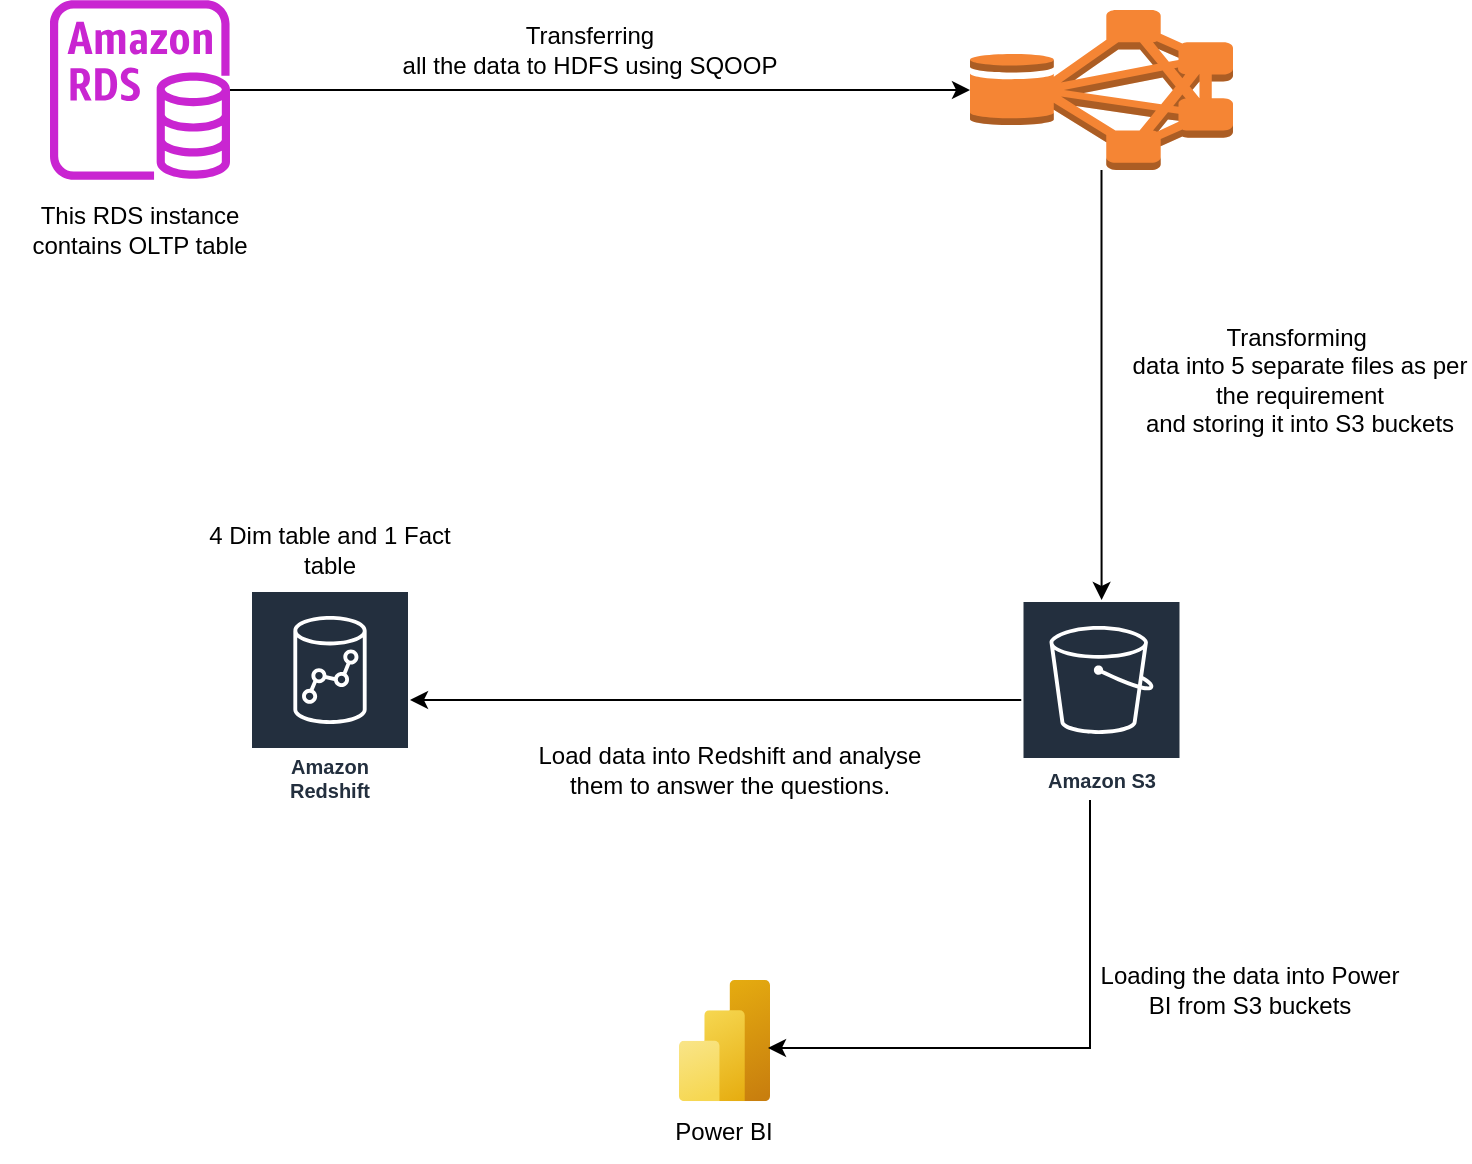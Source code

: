 <mxfile version="23.1.1" type="github">
  <diagram name="Page-1" id="-R-Mg5HMayyMecTNn0D5">
    <mxGraphModel dx="793" dy="541" grid="1" gridSize="10" guides="1" tooltips="1" connect="1" arrows="1" fold="1" page="1" pageScale="1" pageWidth="827" pageHeight="1169" math="0" shadow="0">
      <root>
        <mxCell id="0" />
        <mxCell id="1" parent="0" />
        <mxCell id="T4pXBcKUDXkZwERdHQrP-1" value="" style="sketch=0;outlineConnect=0;fontColor=#232F3E;gradientColor=none;fillColor=#C925D1;strokeColor=none;dashed=0;verticalLabelPosition=bottom;verticalAlign=top;align=center;html=1;fontSize=12;fontStyle=0;aspect=fixed;pointerEvents=1;shape=mxgraph.aws4.rds_instance;" vertex="1" parent="1">
          <mxGeometry x="100" y="140" width="90" height="90" as="geometry" />
        </mxCell>
        <mxCell id="T4pXBcKUDXkZwERdHQrP-2" value="This RDS instance contains OLTP table" style="text;strokeColor=none;align=center;fillColor=none;html=1;verticalAlign=middle;whiteSpace=wrap;rounded=0;" vertex="1" parent="1">
          <mxGeometry x="75" y="240" width="140" height="30" as="geometry" />
        </mxCell>
        <mxCell id="T4pXBcKUDXkZwERdHQrP-10" style="edgeStyle=orthogonalEdgeStyle;rounded=0;orthogonalLoop=1;jettySize=auto;html=1;" edge="1" parent="1" source="T4pXBcKUDXkZwERdHQrP-3" target="T4pXBcKUDXkZwERdHQrP-9">
          <mxGeometry relative="1" as="geometry" />
        </mxCell>
        <mxCell id="T4pXBcKUDXkZwERdHQrP-3" value="" style="outlineConnect=0;dashed=0;verticalLabelPosition=bottom;verticalAlign=top;align=center;html=1;shape=mxgraph.aws3.hdfs_cluster;fillColor=#F58534;gradientColor=none;" vertex="1" parent="1">
          <mxGeometry x="560" y="145" width="131.5" height="80" as="geometry" />
        </mxCell>
        <mxCell id="T4pXBcKUDXkZwERdHQrP-4" style="edgeStyle=orthogonalEdgeStyle;rounded=0;orthogonalLoop=1;jettySize=auto;html=1;entryX=0;entryY=0.5;entryDx=0;entryDy=0;entryPerimeter=0;" edge="1" parent="1" source="T4pXBcKUDXkZwERdHQrP-1" target="T4pXBcKUDXkZwERdHQrP-3">
          <mxGeometry relative="1" as="geometry" />
        </mxCell>
        <mxCell id="T4pXBcKUDXkZwERdHQrP-6" value="Transferring&lt;br&gt;all the data to HDFS using SQOOP&lt;br&gt;" style="text;strokeColor=none;align=center;fillColor=none;html=1;verticalAlign=middle;whiteSpace=wrap;rounded=0;" vertex="1" parent="1">
          <mxGeometry x="180" y="150" width="380" height="30" as="geometry" />
        </mxCell>
        <mxCell id="T4pXBcKUDXkZwERdHQrP-8" value="Amazon Redshift" style="sketch=0;outlineConnect=0;fontColor=#232F3E;gradientColor=none;strokeColor=#ffffff;fillColor=#232F3E;dashed=0;verticalLabelPosition=middle;verticalAlign=bottom;align=center;html=1;whiteSpace=wrap;fontSize=10;fontStyle=1;spacing=3;shape=mxgraph.aws4.productIcon;prIcon=mxgraph.aws4.redshift;" vertex="1" parent="1">
          <mxGeometry x="200" y="435" width="80" height="110" as="geometry" />
        </mxCell>
        <mxCell id="T4pXBcKUDXkZwERdHQrP-13" style="edgeStyle=orthogonalEdgeStyle;rounded=0;orthogonalLoop=1;jettySize=auto;html=1;" edge="1" parent="1" source="T4pXBcKUDXkZwERdHQrP-9" target="T4pXBcKUDXkZwERdHQrP-8">
          <mxGeometry relative="1" as="geometry" />
        </mxCell>
        <mxCell id="T4pXBcKUDXkZwERdHQrP-9" value="Amazon S3" style="sketch=0;outlineConnect=0;fontColor=#232F3E;gradientColor=none;strokeColor=#ffffff;fillColor=#232F3E;dashed=0;verticalLabelPosition=middle;verticalAlign=bottom;align=center;html=1;whiteSpace=wrap;fontSize=10;fontStyle=1;spacing=3;shape=mxgraph.aws4.productIcon;prIcon=mxgraph.aws4.s3;" vertex="1" parent="1">
          <mxGeometry x="585.75" y="440" width="80" height="100" as="geometry" />
        </mxCell>
        <mxCell id="T4pXBcKUDXkZwERdHQrP-11" value="Transforming&amp;nbsp;&lt;br&gt;data into 5 separate files as per the requirement&lt;br&gt;and storing it into S3 buckets&lt;br&gt;" style="text;strokeColor=none;align=center;fillColor=none;html=1;verticalAlign=middle;whiteSpace=wrap;rounded=0;" vertex="1" parent="1">
          <mxGeometry x="640" y="290" width="170" height="80" as="geometry" />
        </mxCell>
        <mxCell id="T4pXBcKUDXkZwERdHQrP-14" value="Load data into Redshift and analyse them to answer the questions.&lt;br&gt;" style="text;strokeColor=none;align=center;fillColor=none;html=1;verticalAlign=middle;whiteSpace=wrap;rounded=0;" vertex="1" parent="1">
          <mxGeometry x="340" y="510" width="200" height="30" as="geometry" />
        </mxCell>
        <mxCell id="T4pXBcKUDXkZwERdHQrP-15" value="" style="image;aspect=fixed;html=1;points=[];align=center;fontSize=12;image=img/lib/azure2/analytics/Power_BI_Embedded.svg;" vertex="1" parent="1">
          <mxGeometry x="414.5" y="630" width="45.5" height="60.67" as="geometry" />
        </mxCell>
        <mxCell id="T4pXBcKUDXkZwERdHQrP-17" style="edgeStyle=orthogonalEdgeStyle;rounded=0;orthogonalLoop=1;jettySize=auto;html=1;entryX=0.978;entryY=0.56;entryDx=0;entryDy=0;entryPerimeter=0;" edge="1" parent="1" source="T4pXBcKUDXkZwERdHQrP-9" target="T4pXBcKUDXkZwERdHQrP-15">
          <mxGeometry relative="1" as="geometry">
            <Array as="points">
              <mxPoint x="620" y="664" />
            </Array>
          </mxGeometry>
        </mxCell>
        <mxCell id="T4pXBcKUDXkZwERdHQrP-18" value="Power BI" style="text;strokeColor=none;align=center;fillColor=none;html=1;verticalAlign=middle;whiteSpace=wrap;rounded=0;" vertex="1" parent="1">
          <mxGeometry x="407.25" y="690.67" width="60" height="30" as="geometry" />
        </mxCell>
        <mxCell id="T4pXBcKUDXkZwERdHQrP-19" value="Loading the data into Power BI from S3 buckets&lt;br&gt;" style="text;strokeColor=none;align=center;fillColor=none;html=1;verticalAlign=middle;whiteSpace=wrap;rounded=0;" vertex="1" parent="1">
          <mxGeometry x="620" y="620" width="160" height="30" as="geometry" />
        </mxCell>
        <mxCell id="T4pXBcKUDXkZwERdHQrP-20" value="4 Dim table and 1 Fact table" style="text;strokeColor=none;align=center;fillColor=none;html=1;verticalAlign=middle;whiteSpace=wrap;rounded=0;" vertex="1" parent="1">
          <mxGeometry x="170" y="400" width="140" height="30" as="geometry" />
        </mxCell>
      </root>
    </mxGraphModel>
  </diagram>
</mxfile>
